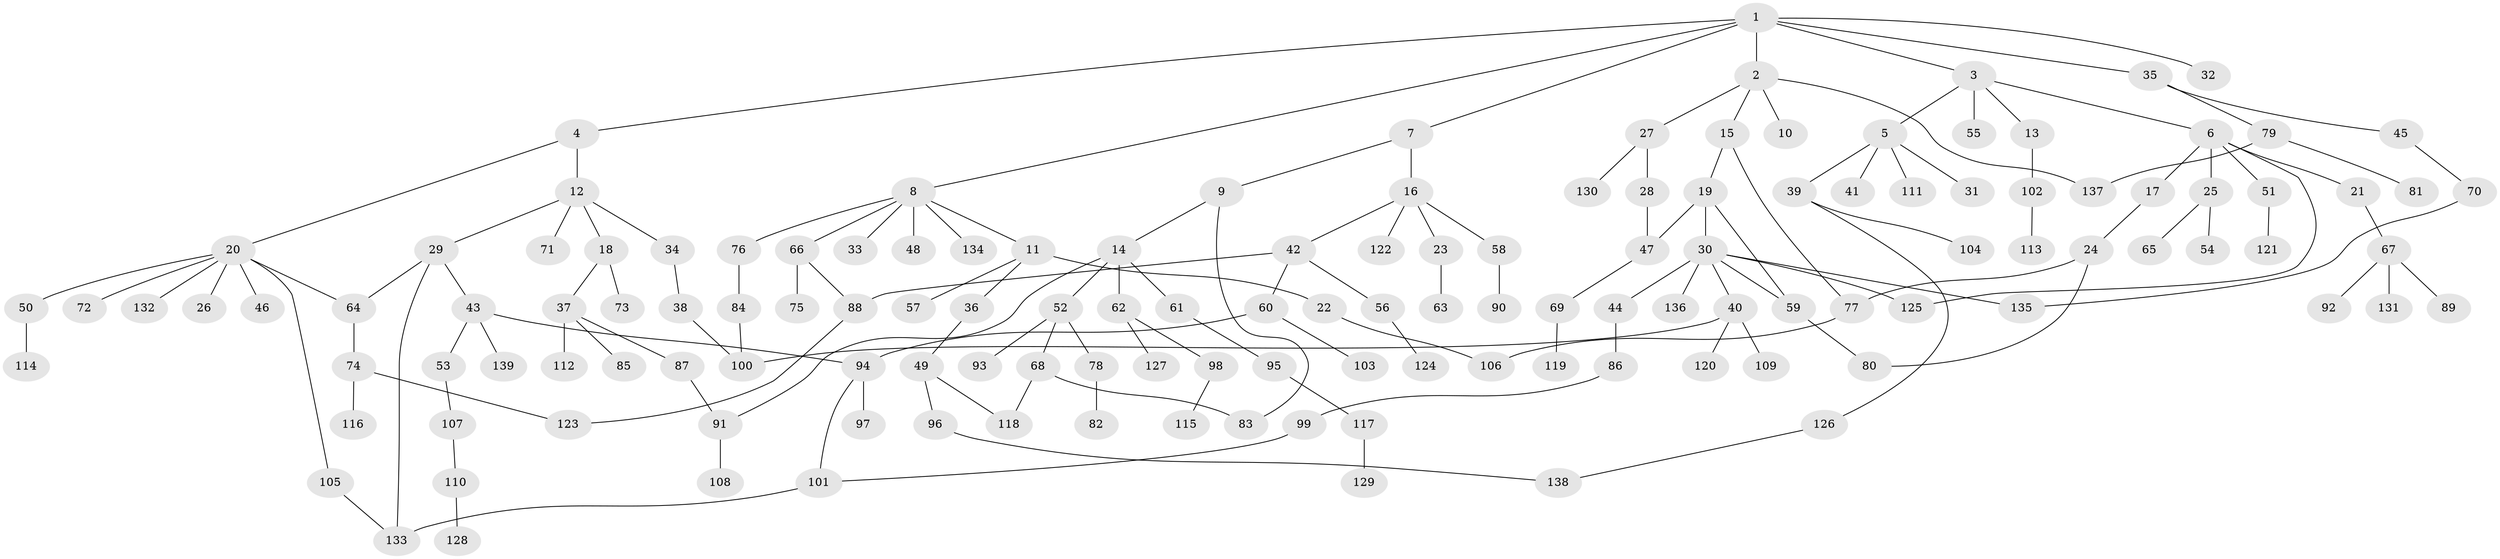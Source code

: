 // coarse degree distribution, {8: 0.02040816326530612, 4: 0.05102040816326531, 6: 0.030612244897959183, 7: 0.030612244897959183, 2: 0.22448979591836735, 5: 0.04081632653061224, 3: 0.19387755102040816, 1: 0.40816326530612246}
// Generated by graph-tools (version 1.1) at 2025/51/02/27/25 19:51:39]
// undirected, 139 vertices, 159 edges
graph export_dot {
graph [start="1"]
  node [color=gray90,style=filled];
  1;
  2;
  3;
  4;
  5;
  6;
  7;
  8;
  9;
  10;
  11;
  12;
  13;
  14;
  15;
  16;
  17;
  18;
  19;
  20;
  21;
  22;
  23;
  24;
  25;
  26;
  27;
  28;
  29;
  30;
  31;
  32;
  33;
  34;
  35;
  36;
  37;
  38;
  39;
  40;
  41;
  42;
  43;
  44;
  45;
  46;
  47;
  48;
  49;
  50;
  51;
  52;
  53;
  54;
  55;
  56;
  57;
  58;
  59;
  60;
  61;
  62;
  63;
  64;
  65;
  66;
  67;
  68;
  69;
  70;
  71;
  72;
  73;
  74;
  75;
  76;
  77;
  78;
  79;
  80;
  81;
  82;
  83;
  84;
  85;
  86;
  87;
  88;
  89;
  90;
  91;
  92;
  93;
  94;
  95;
  96;
  97;
  98;
  99;
  100;
  101;
  102;
  103;
  104;
  105;
  106;
  107;
  108;
  109;
  110;
  111;
  112;
  113;
  114;
  115;
  116;
  117;
  118;
  119;
  120;
  121;
  122;
  123;
  124;
  125;
  126;
  127;
  128;
  129;
  130;
  131;
  132;
  133;
  134;
  135;
  136;
  137;
  138;
  139;
  1 -- 2;
  1 -- 3;
  1 -- 4;
  1 -- 7;
  1 -- 8;
  1 -- 32;
  1 -- 35;
  2 -- 10;
  2 -- 15;
  2 -- 27;
  2 -- 137;
  3 -- 5;
  3 -- 6;
  3 -- 13;
  3 -- 55;
  4 -- 12;
  4 -- 20;
  5 -- 31;
  5 -- 39;
  5 -- 41;
  5 -- 111;
  6 -- 17;
  6 -- 21;
  6 -- 25;
  6 -- 51;
  6 -- 125;
  7 -- 9;
  7 -- 16;
  8 -- 11;
  8 -- 33;
  8 -- 48;
  8 -- 66;
  8 -- 76;
  8 -- 134;
  9 -- 14;
  9 -- 83;
  11 -- 22;
  11 -- 36;
  11 -- 57;
  12 -- 18;
  12 -- 29;
  12 -- 34;
  12 -- 71;
  13 -- 102;
  14 -- 52;
  14 -- 61;
  14 -- 62;
  14 -- 91;
  15 -- 19;
  15 -- 77;
  16 -- 23;
  16 -- 42;
  16 -- 58;
  16 -- 122;
  17 -- 24;
  18 -- 37;
  18 -- 73;
  19 -- 30;
  19 -- 59;
  19 -- 47;
  20 -- 26;
  20 -- 46;
  20 -- 50;
  20 -- 64;
  20 -- 72;
  20 -- 105;
  20 -- 132;
  21 -- 67;
  22 -- 106;
  23 -- 63;
  24 -- 77;
  24 -- 80;
  25 -- 54;
  25 -- 65;
  27 -- 28;
  27 -- 130;
  28 -- 47;
  29 -- 43;
  29 -- 133;
  29 -- 64;
  30 -- 40;
  30 -- 44;
  30 -- 135;
  30 -- 136;
  30 -- 59;
  30 -- 125;
  34 -- 38;
  35 -- 45;
  35 -- 79;
  36 -- 49;
  37 -- 85;
  37 -- 87;
  37 -- 112;
  38 -- 100;
  39 -- 104;
  39 -- 126;
  40 -- 109;
  40 -- 120;
  40 -- 100;
  42 -- 56;
  42 -- 60;
  42 -- 88;
  43 -- 53;
  43 -- 139;
  43 -- 94;
  44 -- 86;
  45 -- 70;
  47 -- 69;
  49 -- 96;
  49 -- 118;
  50 -- 114;
  51 -- 121;
  52 -- 68;
  52 -- 78;
  52 -- 93;
  53 -- 107;
  56 -- 124;
  58 -- 90;
  59 -- 80;
  60 -- 94;
  60 -- 103;
  61 -- 95;
  62 -- 98;
  62 -- 127;
  64 -- 74;
  66 -- 75;
  66 -- 88;
  67 -- 89;
  67 -- 92;
  67 -- 131;
  68 -- 83;
  68 -- 118;
  69 -- 119;
  70 -- 135;
  74 -- 116;
  74 -- 123;
  76 -- 84;
  77 -- 106;
  78 -- 82;
  79 -- 81;
  79 -- 137;
  84 -- 100;
  86 -- 99;
  87 -- 91;
  88 -- 123;
  91 -- 108;
  94 -- 97;
  94 -- 101;
  95 -- 117;
  96 -- 138;
  98 -- 115;
  99 -- 101;
  101 -- 133;
  102 -- 113;
  105 -- 133;
  107 -- 110;
  110 -- 128;
  117 -- 129;
  126 -- 138;
}
